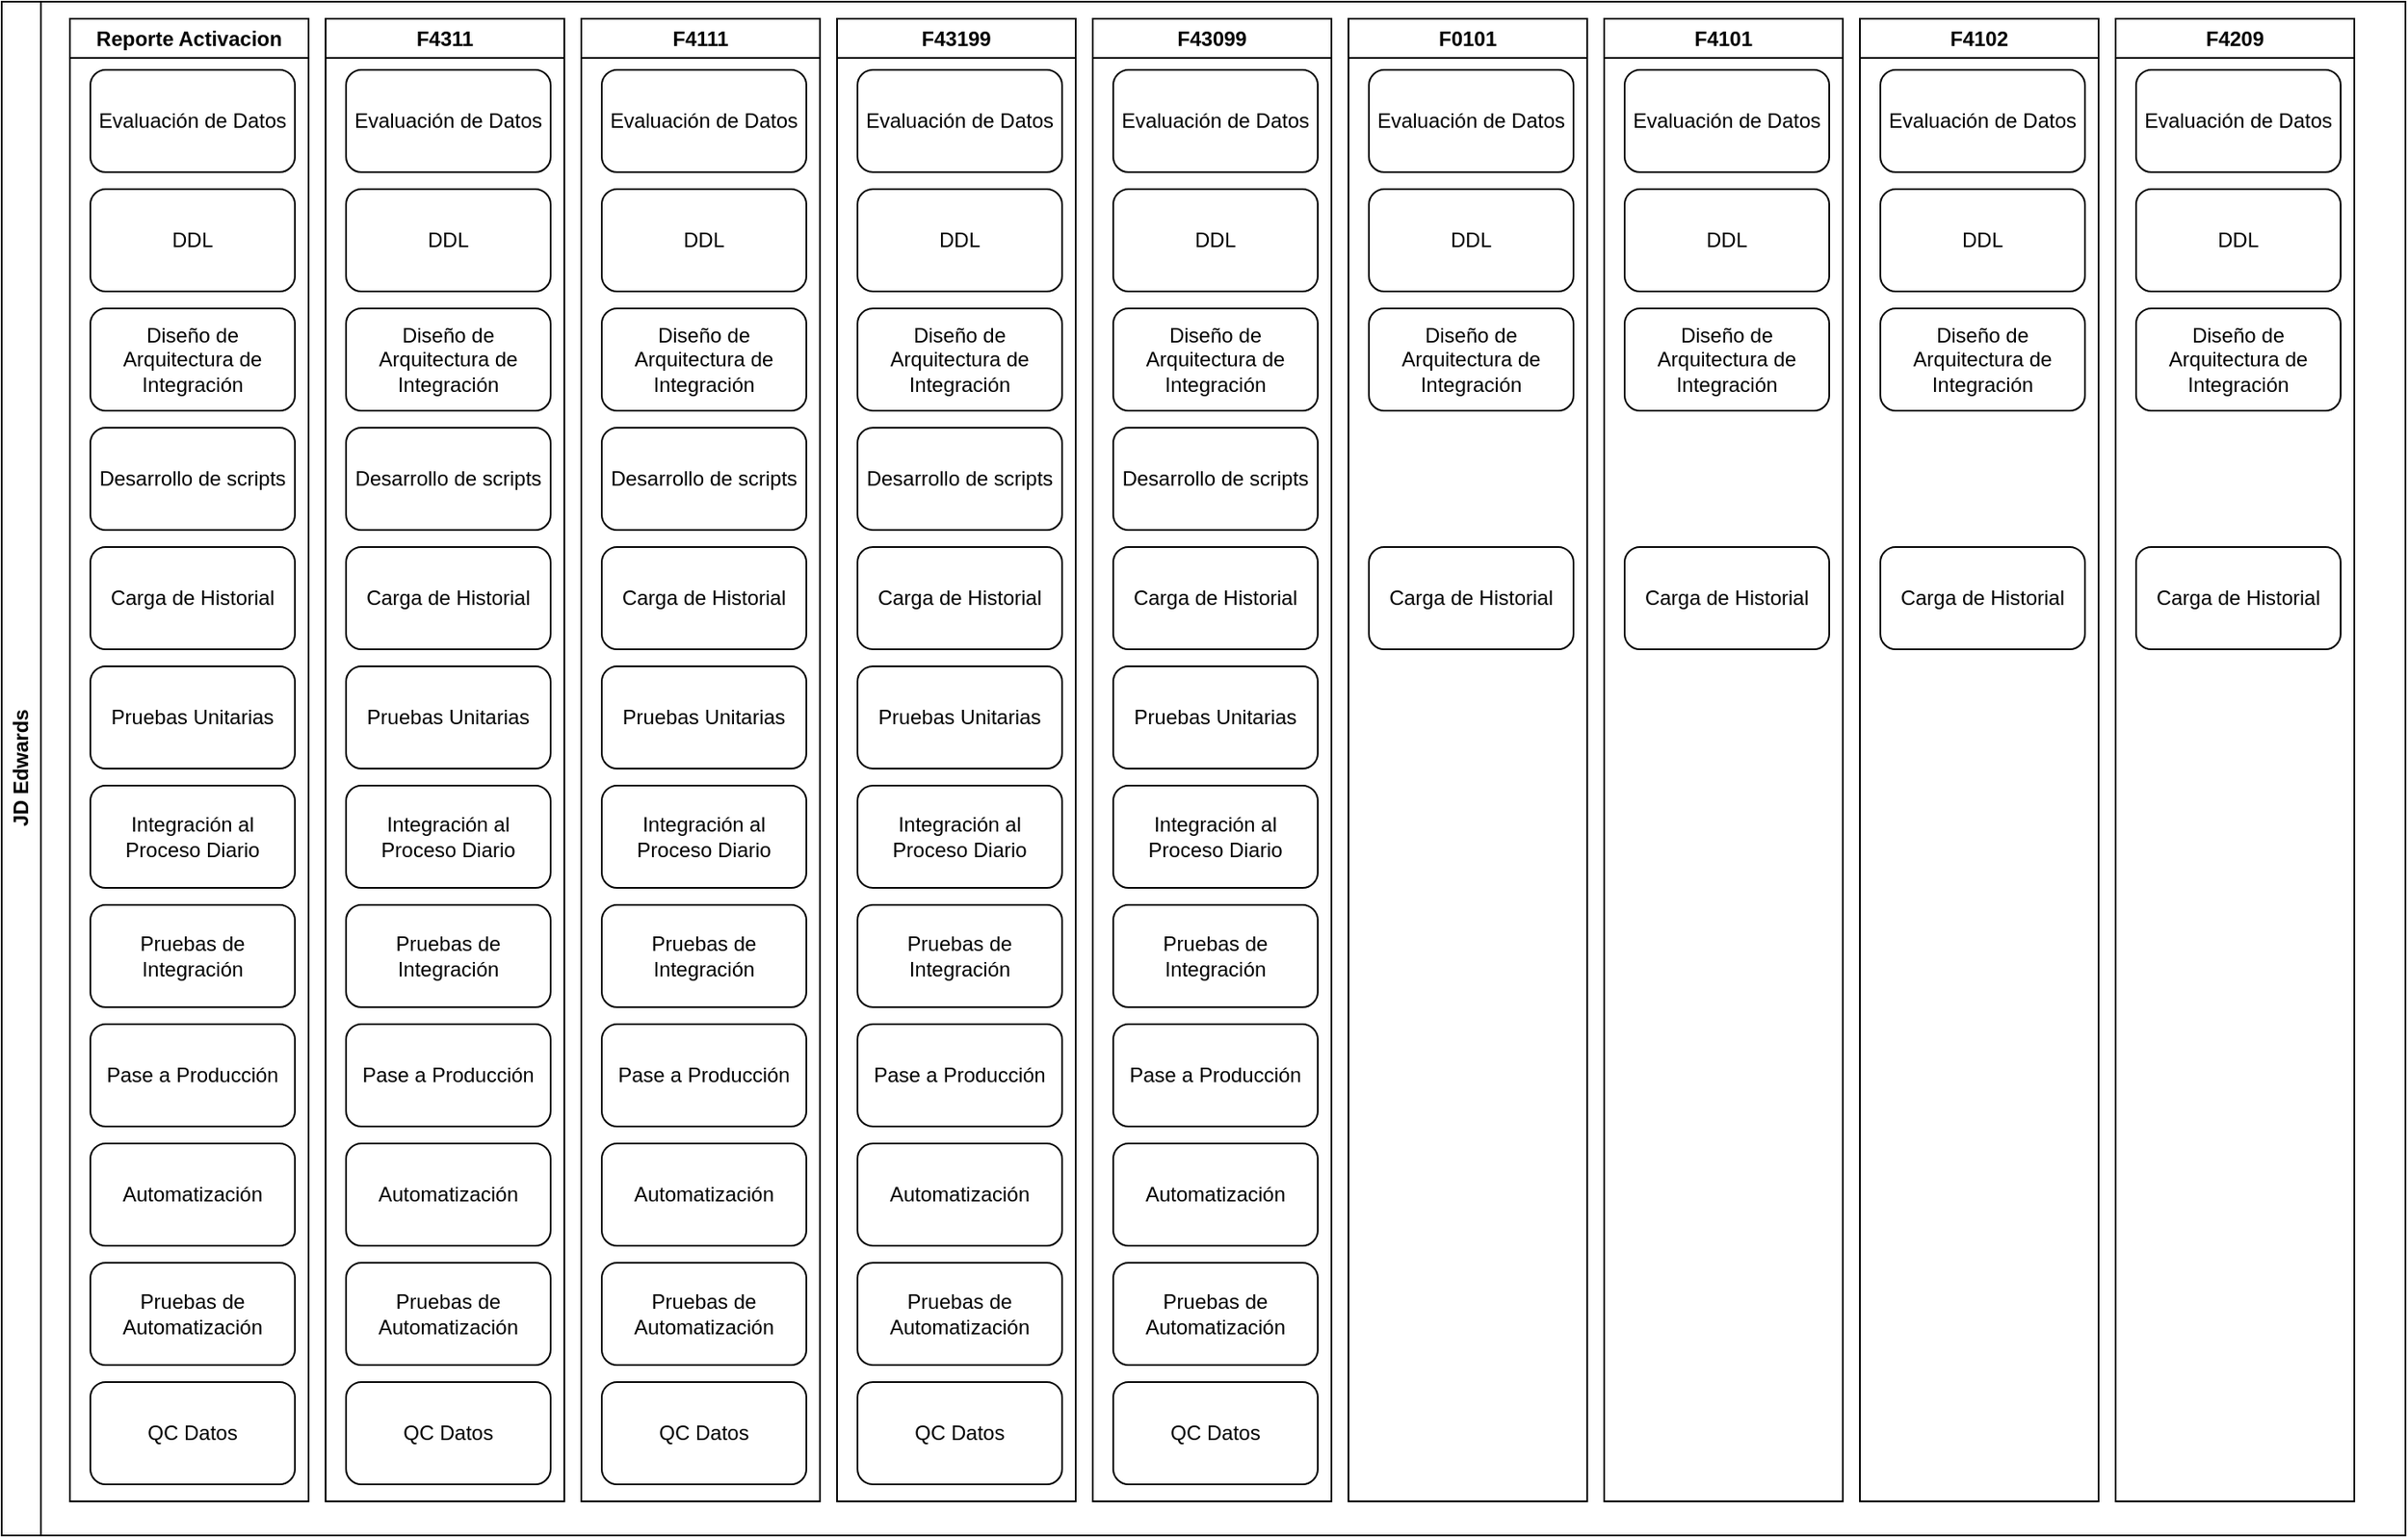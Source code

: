 <mxfile version="26.0.15">
  <diagram name="Page-1" id="51ZZGY3T8ZS1ISeSKem2">
    <mxGraphModel dx="2331" dy="1140" grid="1" gridSize="10" guides="1" tooltips="1" connect="1" arrows="1" fold="1" page="1" pageScale="1" pageWidth="850" pageHeight="1100" math="0" shadow="0">
      <root>
        <mxCell id="0" />
        <mxCell id="1" parent="0" />
        <mxCell id="oH-CEqXEDyGIyah3k_EW-82" value="JD Edwards" style="swimlane;horizontal=0;whiteSpace=wrap;html=1;" vertex="1" parent="1">
          <mxGeometry x="10" y="10" width="1410" height="900" as="geometry" />
        </mxCell>
        <mxCell id="oH-CEqXEDyGIyah3k_EW-83" value="F4311" style="swimlane;whiteSpace=wrap;html=1;" vertex="1" parent="oH-CEqXEDyGIyah3k_EW-82">
          <mxGeometry x="190" y="10" width="140" height="870" as="geometry" />
        </mxCell>
        <mxCell id="oH-CEqXEDyGIyah3k_EW-84" value="Evaluación de Datos" style="rounded=1;whiteSpace=wrap;html=1;" vertex="1" parent="oH-CEqXEDyGIyah3k_EW-83">
          <mxGeometry x="12" y="30" width="120" height="60" as="geometry" />
        </mxCell>
        <mxCell id="oH-CEqXEDyGIyah3k_EW-85" value="DDL" style="rounded=1;whiteSpace=wrap;html=1;" vertex="1" parent="oH-CEqXEDyGIyah3k_EW-83">
          <mxGeometry x="12" y="100" width="120" height="60" as="geometry" />
        </mxCell>
        <mxCell id="oH-CEqXEDyGIyah3k_EW-86" value="Diseño de Arquitectura de Integración" style="rounded=1;whiteSpace=wrap;html=1;" vertex="1" parent="oH-CEqXEDyGIyah3k_EW-83">
          <mxGeometry x="12" y="170" width="120" height="60" as="geometry" />
        </mxCell>
        <mxCell id="oH-CEqXEDyGIyah3k_EW-87" value="Desarrollo de scripts" style="rounded=1;whiteSpace=wrap;html=1;" vertex="1" parent="oH-CEqXEDyGIyah3k_EW-83">
          <mxGeometry x="12" y="240" width="120" height="60" as="geometry" />
        </mxCell>
        <mxCell id="oH-CEqXEDyGIyah3k_EW-88" value="Carga de Historial" style="rounded=1;whiteSpace=wrap;html=1;" vertex="1" parent="oH-CEqXEDyGIyah3k_EW-83">
          <mxGeometry x="12" y="310" width="120" height="60" as="geometry" />
        </mxCell>
        <mxCell id="oH-CEqXEDyGIyah3k_EW-89" value="Pruebas Unitarias" style="rounded=1;whiteSpace=wrap;html=1;" vertex="1" parent="oH-CEqXEDyGIyah3k_EW-83">
          <mxGeometry x="12" y="380" width="120" height="60" as="geometry" />
        </mxCell>
        <mxCell id="oH-CEqXEDyGIyah3k_EW-90" value="Integración al Proceso Diario" style="rounded=1;whiteSpace=wrap;html=1;" vertex="1" parent="oH-CEqXEDyGIyah3k_EW-83">
          <mxGeometry x="12" y="450" width="120" height="60" as="geometry" />
        </mxCell>
        <mxCell id="oH-CEqXEDyGIyah3k_EW-91" value="Pruebas de Integración" style="rounded=1;whiteSpace=wrap;html=1;" vertex="1" parent="oH-CEqXEDyGIyah3k_EW-83">
          <mxGeometry x="12" y="520" width="120" height="60" as="geometry" />
        </mxCell>
        <mxCell id="oH-CEqXEDyGIyah3k_EW-92" value="Pase a Producción" style="rounded=1;whiteSpace=wrap;html=1;" vertex="1" parent="oH-CEqXEDyGIyah3k_EW-83">
          <mxGeometry x="12" y="590" width="120" height="60" as="geometry" />
        </mxCell>
        <mxCell id="oH-CEqXEDyGIyah3k_EW-93" value="Automatización" style="rounded=1;whiteSpace=wrap;html=1;" vertex="1" parent="oH-CEqXEDyGIyah3k_EW-83">
          <mxGeometry x="12" y="660" width="120" height="60" as="geometry" />
        </mxCell>
        <mxCell id="oH-CEqXEDyGIyah3k_EW-94" value="Pruebas de Automatización" style="rounded=1;whiteSpace=wrap;html=1;" vertex="1" parent="oH-CEqXEDyGIyah3k_EW-83">
          <mxGeometry x="12" y="730" width="120" height="60" as="geometry" />
        </mxCell>
        <mxCell id="oH-CEqXEDyGIyah3k_EW-95" value="QC Datos" style="rounded=1;whiteSpace=wrap;html=1;" vertex="1" parent="oH-CEqXEDyGIyah3k_EW-83">
          <mxGeometry x="12" y="800" width="120" height="60" as="geometry" />
        </mxCell>
        <mxCell id="oH-CEqXEDyGIyah3k_EW-96" value="F4111" style="swimlane;whiteSpace=wrap;html=1;" vertex="1" parent="oH-CEqXEDyGIyah3k_EW-82">
          <mxGeometry x="340" y="10" width="140" height="870" as="geometry" />
        </mxCell>
        <mxCell id="oH-CEqXEDyGIyah3k_EW-97" value="Evaluación de Datos" style="rounded=1;whiteSpace=wrap;html=1;" vertex="1" parent="oH-CEqXEDyGIyah3k_EW-96">
          <mxGeometry x="12" y="30" width="120" height="60" as="geometry" />
        </mxCell>
        <mxCell id="oH-CEqXEDyGIyah3k_EW-98" value="DDL" style="rounded=1;whiteSpace=wrap;html=1;" vertex="1" parent="oH-CEqXEDyGIyah3k_EW-96">
          <mxGeometry x="12" y="100" width="120" height="60" as="geometry" />
        </mxCell>
        <mxCell id="oH-CEqXEDyGIyah3k_EW-99" value="Diseño de Arquitectura de Integración" style="rounded=1;whiteSpace=wrap;html=1;" vertex="1" parent="oH-CEqXEDyGIyah3k_EW-96">
          <mxGeometry x="12" y="170" width="120" height="60" as="geometry" />
        </mxCell>
        <mxCell id="oH-CEqXEDyGIyah3k_EW-100" value="Desarrollo de scripts" style="rounded=1;whiteSpace=wrap;html=1;" vertex="1" parent="oH-CEqXEDyGIyah3k_EW-96">
          <mxGeometry x="12" y="240" width="120" height="60" as="geometry" />
        </mxCell>
        <mxCell id="oH-CEqXEDyGIyah3k_EW-101" value="Carga de Historial" style="rounded=1;whiteSpace=wrap;html=1;" vertex="1" parent="oH-CEqXEDyGIyah3k_EW-96">
          <mxGeometry x="12" y="310" width="120" height="60" as="geometry" />
        </mxCell>
        <mxCell id="oH-CEqXEDyGIyah3k_EW-102" value="Pruebas Unitarias" style="rounded=1;whiteSpace=wrap;html=1;" vertex="1" parent="oH-CEqXEDyGIyah3k_EW-96">
          <mxGeometry x="12" y="380" width="120" height="60" as="geometry" />
        </mxCell>
        <mxCell id="oH-CEqXEDyGIyah3k_EW-103" value="Integración al Proceso Diario" style="rounded=1;whiteSpace=wrap;html=1;" vertex="1" parent="oH-CEqXEDyGIyah3k_EW-96">
          <mxGeometry x="12" y="450" width="120" height="60" as="geometry" />
        </mxCell>
        <mxCell id="oH-CEqXEDyGIyah3k_EW-104" value="Pruebas de Integración" style="rounded=1;whiteSpace=wrap;html=1;" vertex="1" parent="oH-CEqXEDyGIyah3k_EW-96">
          <mxGeometry x="12" y="520" width="120" height="60" as="geometry" />
        </mxCell>
        <mxCell id="oH-CEqXEDyGIyah3k_EW-105" value="Pase a Producción" style="rounded=1;whiteSpace=wrap;html=1;" vertex="1" parent="oH-CEqXEDyGIyah3k_EW-96">
          <mxGeometry x="12" y="590" width="120" height="60" as="geometry" />
        </mxCell>
        <mxCell id="oH-CEqXEDyGIyah3k_EW-106" value="Automatización" style="rounded=1;whiteSpace=wrap;html=1;" vertex="1" parent="oH-CEqXEDyGIyah3k_EW-96">
          <mxGeometry x="12" y="660" width="120" height="60" as="geometry" />
        </mxCell>
        <mxCell id="oH-CEqXEDyGIyah3k_EW-107" value="Pruebas de Automatización" style="rounded=1;whiteSpace=wrap;html=1;" vertex="1" parent="oH-CEqXEDyGIyah3k_EW-96">
          <mxGeometry x="12" y="730" width="120" height="60" as="geometry" />
        </mxCell>
        <mxCell id="oH-CEqXEDyGIyah3k_EW-108" value="QC Datos" style="rounded=1;whiteSpace=wrap;html=1;" vertex="1" parent="oH-CEqXEDyGIyah3k_EW-96">
          <mxGeometry x="12" y="800" width="120" height="60" as="geometry" />
        </mxCell>
        <mxCell id="oH-CEqXEDyGIyah3k_EW-109" value="F43199" style="swimlane;whiteSpace=wrap;html=1;" vertex="1" parent="oH-CEqXEDyGIyah3k_EW-82">
          <mxGeometry x="490" y="10" width="140" height="870" as="geometry" />
        </mxCell>
        <mxCell id="oH-CEqXEDyGIyah3k_EW-110" value="Evaluación de Datos" style="rounded=1;whiteSpace=wrap;html=1;" vertex="1" parent="oH-CEqXEDyGIyah3k_EW-109">
          <mxGeometry x="12" y="30" width="120" height="60" as="geometry" />
        </mxCell>
        <mxCell id="oH-CEqXEDyGIyah3k_EW-111" value="DDL" style="rounded=1;whiteSpace=wrap;html=1;" vertex="1" parent="oH-CEqXEDyGIyah3k_EW-109">
          <mxGeometry x="12" y="100" width="120" height="60" as="geometry" />
        </mxCell>
        <mxCell id="oH-CEqXEDyGIyah3k_EW-112" value="Diseño de Arquitectura de Integración" style="rounded=1;whiteSpace=wrap;html=1;" vertex="1" parent="oH-CEqXEDyGIyah3k_EW-109">
          <mxGeometry x="12" y="170" width="120" height="60" as="geometry" />
        </mxCell>
        <mxCell id="oH-CEqXEDyGIyah3k_EW-113" value="Desarrollo de scripts" style="rounded=1;whiteSpace=wrap;html=1;" vertex="1" parent="oH-CEqXEDyGIyah3k_EW-109">
          <mxGeometry x="12" y="240" width="120" height="60" as="geometry" />
        </mxCell>
        <mxCell id="oH-CEqXEDyGIyah3k_EW-114" value="Carga de Historial" style="rounded=1;whiteSpace=wrap;html=1;" vertex="1" parent="oH-CEqXEDyGIyah3k_EW-109">
          <mxGeometry x="12" y="310" width="120" height="60" as="geometry" />
        </mxCell>
        <mxCell id="oH-CEqXEDyGIyah3k_EW-115" value="Pruebas Unitarias" style="rounded=1;whiteSpace=wrap;html=1;" vertex="1" parent="oH-CEqXEDyGIyah3k_EW-109">
          <mxGeometry x="12" y="380" width="120" height="60" as="geometry" />
        </mxCell>
        <mxCell id="oH-CEqXEDyGIyah3k_EW-116" value="Integración al Proceso Diario" style="rounded=1;whiteSpace=wrap;html=1;" vertex="1" parent="oH-CEqXEDyGIyah3k_EW-109">
          <mxGeometry x="12" y="450" width="120" height="60" as="geometry" />
        </mxCell>
        <mxCell id="oH-CEqXEDyGIyah3k_EW-117" value="Pruebas de Integración" style="rounded=1;whiteSpace=wrap;html=1;" vertex="1" parent="oH-CEqXEDyGIyah3k_EW-109">
          <mxGeometry x="12" y="520" width="120" height="60" as="geometry" />
        </mxCell>
        <mxCell id="oH-CEqXEDyGIyah3k_EW-118" value="Pase a Producción" style="rounded=1;whiteSpace=wrap;html=1;" vertex="1" parent="oH-CEqXEDyGIyah3k_EW-109">
          <mxGeometry x="12" y="590" width="120" height="60" as="geometry" />
        </mxCell>
        <mxCell id="oH-CEqXEDyGIyah3k_EW-119" value="Automatización" style="rounded=1;whiteSpace=wrap;html=1;" vertex="1" parent="oH-CEqXEDyGIyah3k_EW-109">
          <mxGeometry x="12" y="660" width="120" height="60" as="geometry" />
        </mxCell>
        <mxCell id="oH-CEqXEDyGIyah3k_EW-120" value="Pruebas de Automatización" style="rounded=1;whiteSpace=wrap;html=1;" vertex="1" parent="oH-CEqXEDyGIyah3k_EW-109">
          <mxGeometry x="12" y="730" width="120" height="60" as="geometry" />
        </mxCell>
        <mxCell id="oH-CEqXEDyGIyah3k_EW-121" value="QC Datos" style="rounded=1;whiteSpace=wrap;html=1;" vertex="1" parent="oH-CEqXEDyGIyah3k_EW-109">
          <mxGeometry x="12" y="800" width="120" height="60" as="geometry" />
        </mxCell>
        <mxCell id="oH-CEqXEDyGIyah3k_EW-122" value="F43099" style="swimlane;whiteSpace=wrap;html=1;" vertex="1" parent="oH-CEqXEDyGIyah3k_EW-82">
          <mxGeometry x="640" y="10" width="140" height="870" as="geometry" />
        </mxCell>
        <mxCell id="oH-CEqXEDyGIyah3k_EW-123" value="Evaluación de Datos" style="rounded=1;whiteSpace=wrap;html=1;" vertex="1" parent="oH-CEqXEDyGIyah3k_EW-122">
          <mxGeometry x="12" y="30" width="120" height="60" as="geometry" />
        </mxCell>
        <mxCell id="oH-CEqXEDyGIyah3k_EW-124" value="DDL" style="rounded=1;whiteSpace=wrap;html=1;" vertex="1" parent="oH-CEqXEDyGIyah3k_EW-122">
          <mxGeometry x="12" y="100" width="120" height="60" as="geometry" />
        </mxCell>
        <mxCell id="oH-CEqXEDyGIyah3k_EW-125" value="Diseño de Arquitectura de Integración" style="rounded=1;whiteSpace=wrap;html=1;" vertex="1" parent="oH-CEqXEDyGIyah3k_EW-122">
          <mxGeometry x="12" y="170" width="120" height="60" as="geometry" />
        </mxCell>
        <mxCell id="oH-CEqXEDyGIyah3k_EW-126" value="Desarrollo de scripts" style="rounded=1;whiteSpace=wrap;html=1;" vertex="1" parent="oH-CEqXEDyGIyah3k_EW-122">
          <mxGeometry x="12" y="240" width="120" height="60" as="geometry" />
        </mxCell>
        <mxCell id="oH-CEqXEDyGIyah3k_EW-127" value="Carga de Historial" style="rounded=1;whiteSpace=wrap;html=1;" vertex="1" parent="oH-CEqXEDyGIyah3k_EW-122">
          <mxGeometry x="12" y="310" width="120" height="60" as="geometry" />
        </mxCell>
        <mxCell id="oH-CEqXEDyGIyah3k_EW-128" value="Pruebas Unitarias" style="rounded=1;whiteSpace=wrap;html=1;" vertex="1" parent="oH-CEqXEDyGIyah3k_EW-122">
          <mxGeometry x="12" y="380" width="120" height="60" as="geometry" />
        </mxCell>
        <mxCell id="oH-CEqXEDyGIyah3k_EW-129" value="Integración al Proceso Diario" style="rounded=1;whiteSpace=wrap;html=1;" vertex="1" parent="oH-CEqXEDyGIyah3k_EW-122">
          <mxGeometry x="12" y="450" width="120" height="60" as="geometry" />
        </mxCell>
        <mxCell id="oH-CEqXEDyGIyah3k_EW-130" value="Pruebas de Integración" style="rounded=1;whiteSpace=wrap;html=1;" vertex="1" parent="oH-CEqXEDyGIyah3k_EW-122">
          <mxGeometry x="12" y="520" width="120" height="60" as="geometry" />
        </mxCell>
        <mxCell id="oH-CEqXEDyGIyah3k_EW-131" value="Pase a Producción" style="rounded=1;whiteSpace=wrap;html=1;" vertex="1" parent="oH-CEqXEDyGIyah3k_EW-122">
          <mxGeometry x="12" y="590" width="120" height="60" as="geometry" />
        </mxCell>
        <mxCell id="oH-CEqXEDyGIyah3k_EW-132" value="Automatización" style="rounded=1;whiteSpace=wrap;html=1;" vertex="1" parent="oH-CEqXEDyGIyah3k_EW-122">
          <mxGeometry x="12" y="660" width="120" height="60" as="geometry" />
        </mxCell>
        <mxCell id="oH-CEqXEDyGIyah3k_EW-133" value="Pruebas de Automatización" style="rounded=1;whiteSpace=wrap;html=1;" vertex="1" parent="oH-CEqXEDyGIyah3k_EW-122">
          <mxGeometry x="12" y="730" width="120" height="60" as="geometry" />
        </mxCell>
        <mxCell id="oH-CEqXEDyGIyah3k_EW-134" value="QC Datos" style="rounded=1;whiteSpace=wrap;html=1;" vertex="1" parent="oH-CEqXEDyGIyah3k_EW-122">
          <mxGeometry x="12" y="800" width="120" height="60" as="geometry" />
        </mxCell>
        <mxCell id="oH-CEqXEDyGIyah3k_EW-135" value="F0101" style="swimlane;whiteSpace=wrap;html=1;" vertex="1" parent="oH-CEqXEDyGIyah3k_EW-82">
          <mxGeometry x="790" y="10" width="140" height="870" as="geometry" />
        </mxCell>
        <mxCell id="oH-CEqXEDyGIyah3k_EW-136" value="Evaluación de Datos" style="rounded=1;whiteSpace=wrap;html=1;" vertex="1" parent="oH-CEqXEDyGIyah3k_EW-135">
          <mxGeometry x="12" y="30" width="120" height="60" as="geometry" />
        </mxCell>
        <mxCell id="oH-CEqXEDyGIyah3k_EW-137" value="DDL" style="rounded=1;whiteSpace=wrap;html=1;" vertex="1" parent="oH-CEqXEDyGIyah3k_EW-135">
          <mxGeometry x="12" y="100" width="120" height="60" as="geometry" />
        </mxCell>
        <mxCell id="oH-CEqXEDyGIyah3k_EW-138" value="Diseño de Arquitectura de Integración" style="rounded=1;whiteSpace=wrap;html=1;" vertex="1" parent="oH-CEqXEDyGIyah3k_EW-135">
          <mxGeometry x="12" y="170" width="120" height="60" as="geometry" />
        </mxCell>
        <mxCell id="oH-CEqXEDyGIyah3k_EW-139" value="Carga de Historial" style="rounded=1;whiteSpace=wrap;html=1;" vertex="1" parent="oH-CEqXEDyGIyah3k_EW-135">
          <mxGeometry x="12" y="310" width="120" height="60" as="geometry" />
        </mxCell>
        <mxCell id="oH-CEqXEDyGIyah3k_EW-140" value="F4101" style="swimlane;whiteSpace=wrap;html=1;" vertex="1" parent="oH-CEqXEDyGIyah3k_EW-82">
          <mxGeometry x="940" y="10" width="140" height="870" as="geometry" />
        </mxCell>
        <mxCell id="oH-CEqXEDyGIyah3k_EW-141" value="Evaluación de Datos" style="rounded=1;whiteSpace=wrap;html=1;" vertex="1" parent="oH-CEqXEDyGIyah3k_EW-140">
          <mxGeometry x="12" y="30" width="120" height="60" as="geometry" />
        </mxCell>
        <mxCell id="oH-CEqXEDyGIyah3k_EW-142" value="DDL" style="rounded=1;whiteSpace=wrap;html=1;" vertex="1" parent="oH-CEqXEDyGIyah3k_EW-140">
          <mxGeometry x="12" y="100" width="120" height="60" as="geometry" />
        </mxCell>
        <mxCell id="oH-CEqXEDyGIyah3k_EW-143" value="Diseño de Arquitectura de Integración" style="rounded=1;whiteSpace=wrap;html=1;" vertex="1" parent="oH-CEqXEDyGIyah3k_EW-140">
          <mxGeometry x="12" y="170" width="120" height="60" as="geometry" />
        </mxCell>
        <mxCell id="oH-CEqXEDyGIyah3k_EW-144" value="Carga de Historial" style="rounded=1;whiteSpace=wrap;html=1;" vertex="1" parent="oH-CEqXEDyGIyah3k_EW-140">
          <mxGeometry x="12" y="310" width="120" height="60" as="geometry" />
        </mxCell>
        <mxCell id="oH-CEqXEDyGIyah3k_EW-145" value="F4102" style="swimlane;whiteSpace=wrap;html=1;" vertex="1" parent="oH-CEqXEDyGIyah3k_EW-82">
          <mxGeometry x="1090" y="10" width="140" height="870" as="geometry" />
        </mxCell>
        <mxCell id="oH-CEqXEDyGIyah3k_EW-146" value="Evaluación de Datos" style="rounded=1;whiteSpace=wrap;html=1;" vertex="1" parent="oH-CEqXEDyGIyah3k_EW-145">
          <mxGeometry x="12" y="30" width="120" height="60" as="geometry" />
        </mxCell>
        <mxCell id="oH-CEqXEDyGIyah3k_EW-147" value="DDL" style="rounded=1;whiteSpace=wrap;html=1;" vertex="1" parent="oH-CEqXEDyGIyah3k_EW-145">
          <mxGeometry x="12" y="100" width="120" height="60" as="geometry" />
        </mxCell>
        <mxCell id="oH-CEqXEDyGIyah3k_EW-148" value="Diseño de Arquitectura de Integración" style="rounded=1;whiteSpace=wrap;html=1;" vertex="1" parent="oH-CEqXEDyGIyah3k_EW-145">
          <mxGeometry x="12" y="170" width="120" height="60" as="geometry" />
        </mxCell>
        <mxCell id="oH-CEqXEDyGIyah3k_EW-149" value="Carga de Historial" style="rounded=1;whiteSpace=wrap;html=1;" vertex="1" parent="oH-CEqXEDyGIyah3k_EW-145">
          <mxGeometry x="12" y="310" width="120" height="60" as="geometry" />
        </mxCell>
        <mxCell id="oH-CEqXEDyGIyah3k_EW-150" value="F4209" style="swimlane;whiteSpace=wrap;html=1;" vertex="1" parent="oH-CEqXEDyGIyah3k_EW-82">
          <mxGeometry x="1240" y="10" width="140" height="870" as="geometry" />
        </mxCell>
        <mxCell id="oH-CEqXEDyGIyah3k_EW-151" value="Evaluación de Datos" style="rounded=1;whiteSpace=wrap;html=1;" vertex="1" parent="oH-CEqXEDyGIyah3k_EW-150">
          <mxGeometry x="12" y="30" width="120" height="60" as="geometry" />
        </mxCell>
        <mxCell id="oH-CEqXEDyGIyah3k_EW-152" value="DDL" style="rounded=1;whiteSpace=wrap;html=1;" vertex="1" parent="oH-CEqXEDyGIyah3k_EW-150">
          <mxGeometry x="12" y="100" width="120" height="60" as="geometry" />
        </mxCell>
        <mxCell id="oH-CEqXEDyGIyah3k_EW-153" value="Diseño de Arquitectura de Integración" style="rounded=1;whiteSpace=wrap;html=1;" vertex="1" parent="oH-CEqXEDyGIyah3k_EW-150">
          <mxGeometry x="12" y="170" width="120" height="60" as="geometry" />
        </mxCell>
        <mxCell id="oH-CEqXEDyGIyah3k_EW-154" value="Carga de Historial" style="rounded=1;whiteSpace=wrap;html=1;" vertex="1" parent="oH-CEqXEDyGIyah3k_EW-150">
          <mxGeometry x="12" y="310" width="120" height="60" as="geometry" />
        </mxCell>
        <mxCell id="oH-CEqXEDyGIyah3k_EW-155" value="Reporte Activacion" style="swimlane;whiteSpace=wrap;html=1;" vertex="1" parent="oH-CEqXEDyGIyah3k_EW-82">
          <mxGeometry x="40" y="10" width="140" height="870" as="geometry" />
        </mxCell>
        <mxCell id="oH-CEqXEDyGIyah3k_EW-156" value="Evaluación de Datos" style="rounded=1;whiteSpace=wrap;html=1;" vertex="1" parent="oH-CEqXEDyGIyah3k_EW-155">
          <mxGeometry x="12" y="30" width="120" height="60" as="geometry" />
        </mxCell>
        <mxCell id="oH-CEqXEDyGIyah3k_EW-157" value="DDL" style="rounded=1;whiteSpace=wrap;html=1;" vertex="1" parent="oH-CEqXEDyGIyah3k_EW-155">
          <mxGeometry x="12" y="100" width="120" height="60" as="geometry" />
        </mxCell>
        <mxCell id="oH-CEqXEDyGIyah3k_EW-158" value="Diseño de Arquitectura de Integración" style="rounded=1;whiteSpace=wrap;html=1;" vertex="1" parent="oH-CEqXEDyGIyah3k_EW-155">
          <mxGeometry x="12" y="170" width="120" height="60" as="geometry" />
        </mxCell>
        <mxCell id="oH-CEqXEDyGIyah3k_EW-159" value="Desarrollo de scripts" style="rounded=1;whiteSpace=wrap;html=1;" vertex="1" parent="oH-CEqXEDyGIyah3k_EW-155">
          <mxGeometry x="12" y="240" width="120" height="60" as="geometry" />
        </mxCell>
        <mxCell id="oH-CEqXEDyGIyah3k_EW-160" value="Carga de Historial" style="rounded=1;whiteSpace=wrap;html=1;" vertex="1" parent="oH-CEqXEDyGIyah3k_EW-155">
          <mxGeometry x="12" y="310" width="120" height="60" as="geometry" />
        </mxCell>
        <mxCell id="oH-CEqXEDyGIyah3k_EW-161" value="Pruebas Unitarias" style="rounded=1;whiteSpace=wrap;html=1;" vertex="1" parent="oH-CEqXEDyGIyah3k_EW-155">
          <mxGeometry x="12" y="380" width="120" height="60" as="geometry" />
        </mxCell>
        <mxCell id="oH-CEqXEDyGIyah3k_EW-162" value="Integración al Proceso Diario" style="rounded=1;whiteSpace=wrap;html=1;" vertex="1" parent="oH-CEqXEDyGIyah3k_EW-155">
          <mxGeometry x="12" y="450" width="120" height="60" as="geometry" />
        </mxCell>
        <mxCell id="oH-CEqXEDyGIyah3k_EW-163" value="Pruebas de Integración" style="rounded=1;whiteSpace=wrap;html=1;" vertex="1" parent="oH-CEqXEDyGIyah3k_EW-155">
          <mxGeometry x="12" y="520" width="120" height="60" as="geometry" />
        </mxCell>
        <mxCell id="oH-CEqXEDyGIyah3k_EW-164" value="Pase a Producción" style="rounded=1;whiteSpace=wrap;html=1;" vertex="1" parent="oH-CEqXEDyGIyah3k_EW-155">
          <mxGeometry x="12" y="590" width="120" height="60" as="geometry" />
        </mxCell>
        <mxCell id="oH-CEqXEDyGIyah3k_EW-165" value="Automatización" style="rounded=1;whiteSpace=wrap;html=1;" vertex="1" parent="oH-CEqXEDyGIyah3k_EW-155">
          <mxGeometry x="12" y="660" width="120" height="60" as="geometry" />
        </mxCell>
        <mxCell id="oH-CEqXEDyGIyah3k_EW-166" value="Pruebas de Automatización" style="rounded=1;whiteSpace=wrap;html=1;" vertex="1" parent="oH-CEqXEDyGIyah3k_EW-155">
          <mxGeometry x="12" y="730" width="120" height="60" as="geometry" />
        </mxCell>
        <mxCell id="oH-CEqXEDyGIyah3k_EW-167" value="QC Datos" style="rounded=1;whiteSpace=wrap;html=1;" vertex="1" parent="oH-CEqXEDyGIyah3k_EW-155">
          <mxGeometry x="12" y="800" width="120" height="60" as="geometry" />
        </mxCell>
      </root>
    </mxGraphModel>
  </diagram>
</mxfile>
